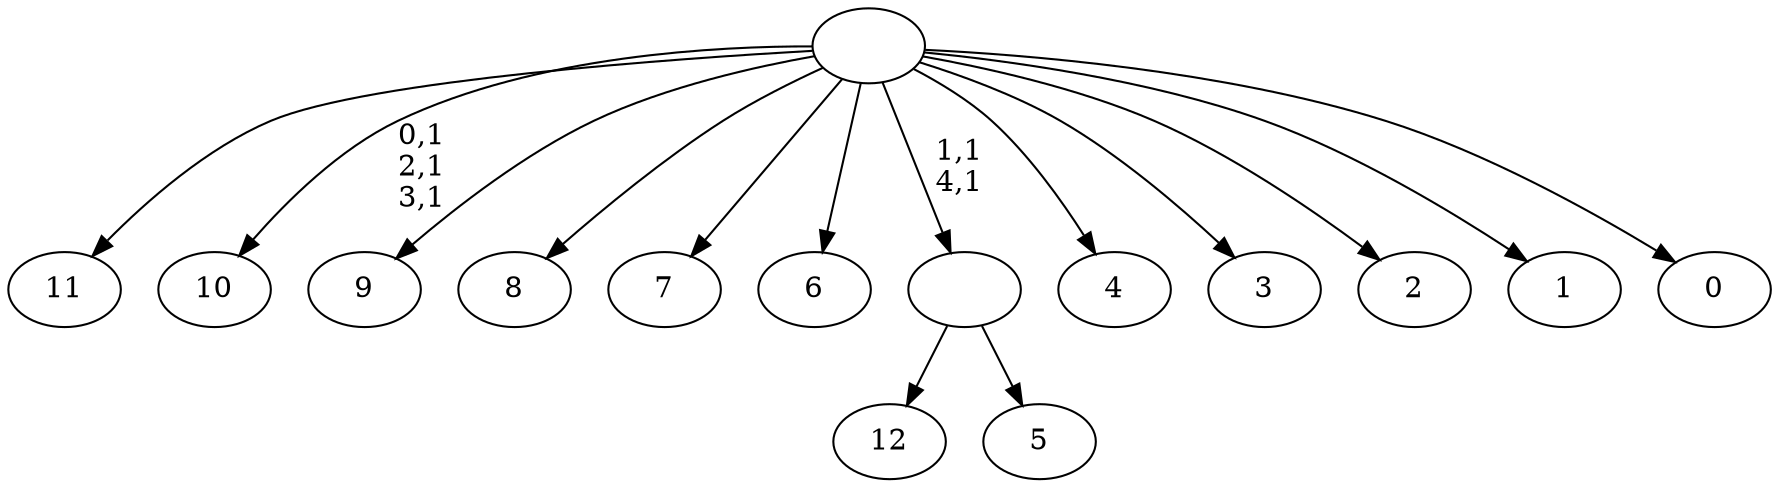 digraph T {
	18 [label="12"]
	17 [label="11"]
	16 [label="10"]
	12 [label="9"]
	11 [label="8"]
	10 [label="7"]
	9 [label="6"]
	8 [label="5"]
	7 [label=""]
	5 [label="4"]
	4 [label="3"]
	3 [label="2"]
	2 [label="1"]
	1 [label="0"]
	0 [label=""]
	7 -> 18 [label=""]
	7 -> 8 [label=""]
	0 -> 7 [label="1,1\n4,1"]
	0 -> 16 [label="0,1\n2,1\n3,1"]
	0 -> 17 [label=""]
	0 -> 12 [label=""]
	0 -> 11 [label=""]
	0 -> 10 [label=""]
	0 -> 9 [label=""]
	0 -> 5 [label=""]
	0 -> 4 [label=""]
	0 -> 3 [label=""]
	0 -> 2 [label=""]
	0 -> 1 [label=""]
}
